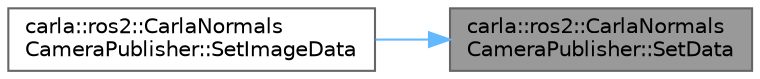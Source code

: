 digraph "carla::ros2::CarlaNormalsCameraPublisher::SetData"
{
 // INTERACTIVE_SVG=YES
 // LATEX_PDF_SIZE
  bgcolor="transparent";
  edge [fontname=Helvetica,fontsize=10,labelfontname=Helvetica,labelfontsize=10];
  node [fontname=Helvetica,fontsize=10,shape=box,height=0.2,width=0.4];
  rankdir="RL";
  Node1 [id="Node000001",label="carla::ros2::CarlaNormals\lCameraPublisher::SetData",height=0.2,width=0.4,color="gray40", fillcolor="grey60", style="filled", fontcolor="black",tooltip=" "];
  Node1 -> Node2 [id="edge1_Node000001_Node000002",dir="back",color="steelblue1",style="solid",tooltip=" "];
  Node2 [id="Node000002",label="carla::ros2::CarlaNormals\lCameraPublisher::SetImageData",height=0.2,width=0.4,color="grey40", fillcolor="white", style="filled",URL="$d5/dd3/classcarla_1_1ros2_1_1CarlaNormalsCameraPublisher.html#a32b0bf05b6fae447681fc57bae5d5fb0",tooltip=" "];
}
